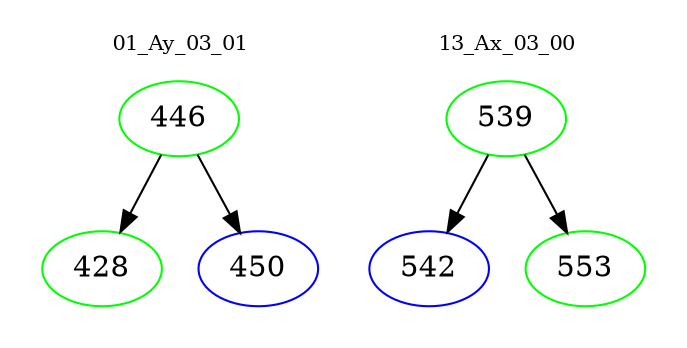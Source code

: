 digraph{
subgraph cluster_0 {
color = white
label = "01_Ay_03_01";
fontsize=10;
T0_446 [label="446", color="green"]
T0_446 -> T0_428 [color="black"]
T0_428 [label="428", color="green"]
T0_446 -> T0_450 [color="black"]
T0_450 [label="450", color="blue"]
}
subgraph cluster_1 {
color = white
label = "13_Ax_03_00";
fontsize=10;
T1_539 [label="539", color="green"]
T1_539 -> T1_542 [color="black"]
T1_542 [label="542", color="blue"]
T1_539 -> T1_553 [color="black"]
T1_553 [label="553", color="green"]
}
}
